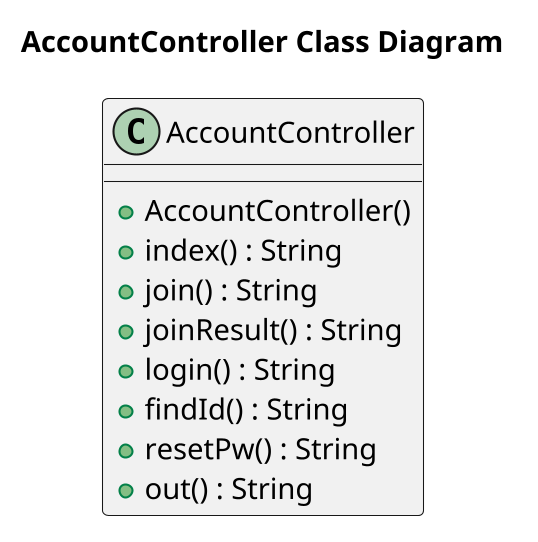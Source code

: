 @startuml
skinparam dpi 200
title AccountController Class Diagram

class AccountController {
    + AccountController()
    + index() : String
    + join() : String
    + joinResult() : String
    + login() : String
    + findId() : String
    + resetPw() : String
    + out() : String
}

@enduml
